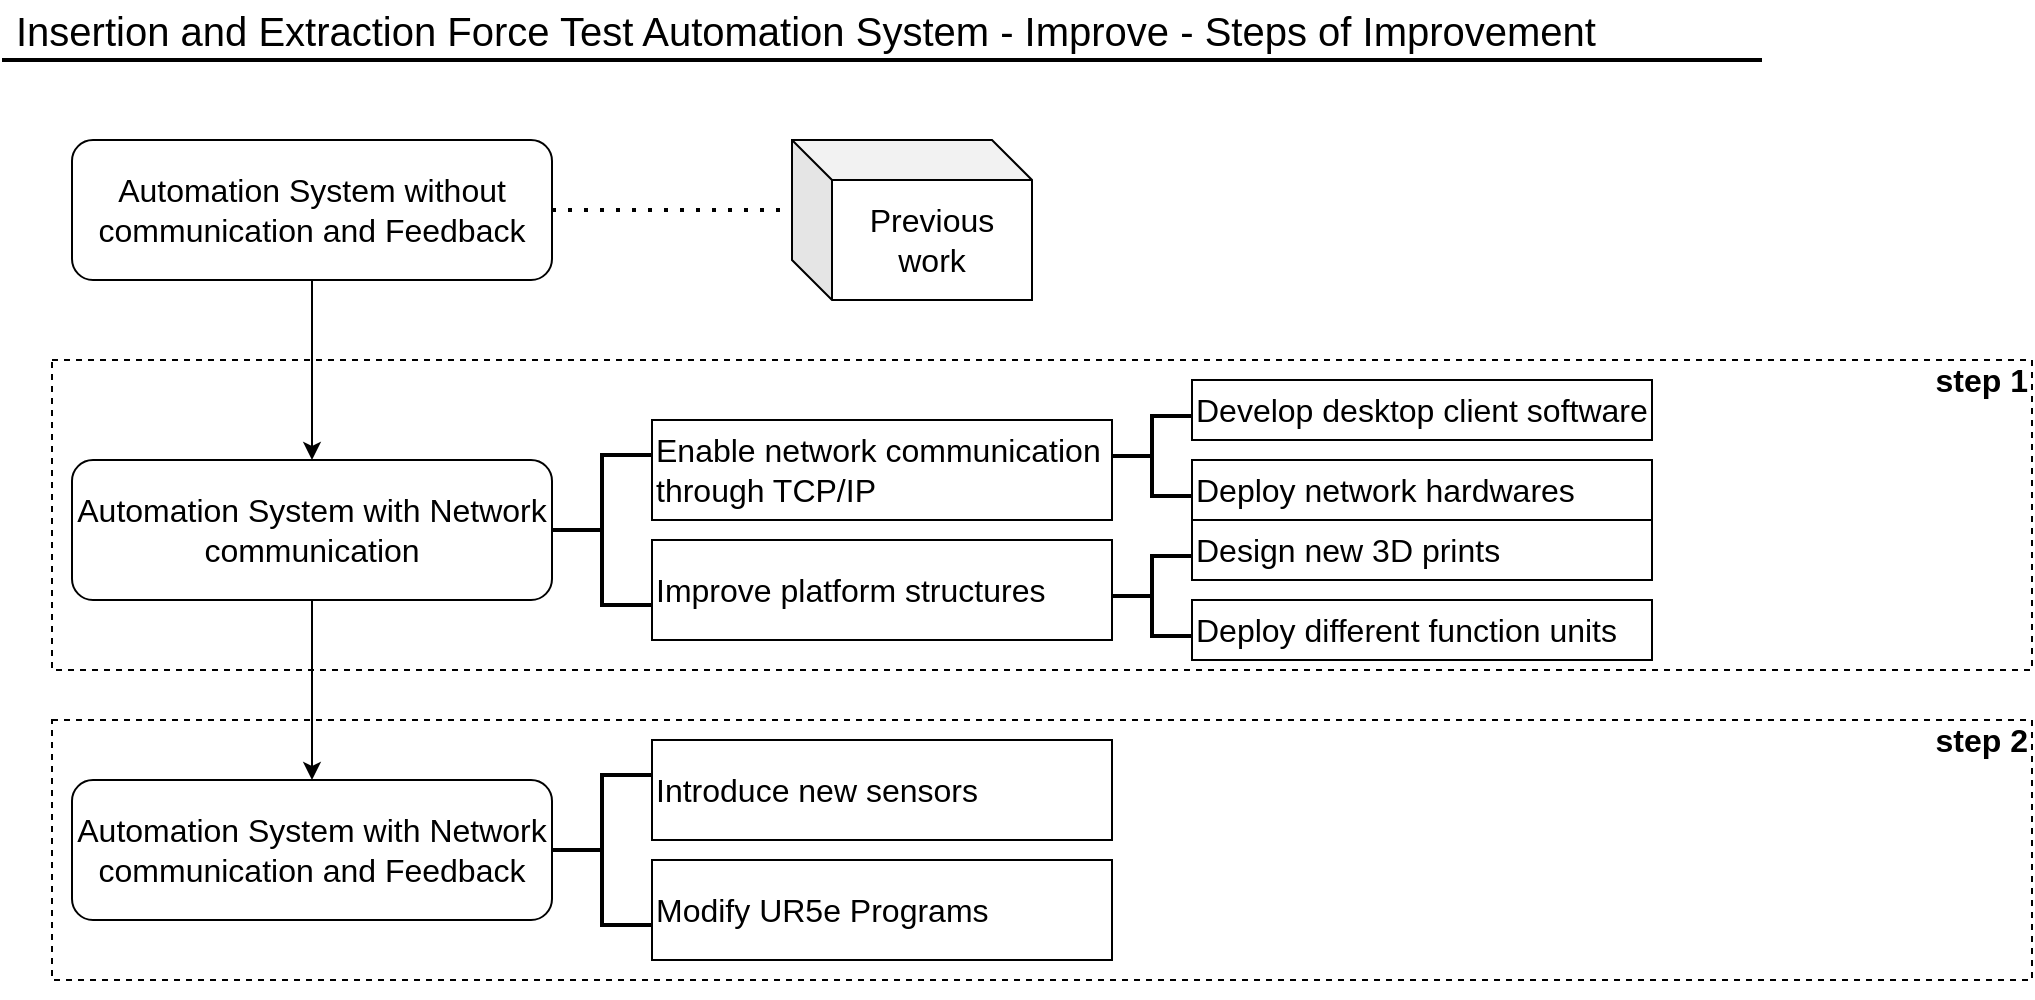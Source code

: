 <mxfile version="13.10.3" type="github">
  <diagram id="PMe5xxfhS3sRr5Ko6-70" name="Page-1">
    <mxGraphModel dx="1422" dy="762" grid="1" gridSize="10" guides="1" tooltips="1" connect="1" arrows="1" fold="1" page="1" pageScale="1" pageWidth="1100" pageHeight="850" math="0" shadow="0">
      <root>
        <mxCell id="0" />
        <mxCell id="1" parent="0" />
        <mxCell id="1gteRvyBW2OjLupQvuVD-23" value="" style="rounded=0;whiteSpace=wrap;html=1;fontSize=12;align=left;dashed=1;fillColor=none;" vertex="1" parent="1">
          <mxGeometry x="30" y="190" width="990" height="155" as="geometry" />
        </mxCell>
        <mxCell id="1gteRvyBW2OjLupQvuVD-1" value="" style="endArrow=none;html=1;fontSize=12;strokeWidth=2;" edge="1" parent="1">
          <mxGeometry width="50" height="50" relative="1" as="geometry">
            <mxPoint x="5" y="40" as="sourcePoint" />
            <mxPoint x="885" y="40" as="targetPoint" />
          </mxGeometry>
        </mxCell>
        <mxCell id="1gteRvyBW2OjLupQvuVD-2" value="&lt;font style=&quot;font-size: 20px&quot;&gt;Insertion and Extraction Force Test Automation System - Improve - Steps of Improvement&lt;/font&gt;" style="text;html=1;strokeColor=none;fillColor=none;align=left;verticalAlign=middle;whiteSpace=wrap;rounded=0;" vertex="1" parent="1">
          <mxGeometry x="10" y="10" width="810" height="30" as="geometry" />
        </mxCell>
        <mxCell id="1gteRvyBW2OjLupQvuVD-5" style="edgeStyle=orthogonalEdgeStyle;rounded=0;orthogonalLoop=1;jettySize=auto;html=1;exitX=0.5;exitY=1;exitDx=0;exitDy=0;entryX=0.5;entryY=0;entryDx=0;entryDy=0;" edge="1" parent="1" source="1gteRvyBW2OjLupQvuVD-3" target="1gteRvyBW2OjLupQvuVD-4">
          <mxGeometry relative="1" as="geometry" />
        </mxCell>
        <mxCell id="1gteRvyBW2OjLupQvuVD-3" value="&lt;font style=&quot;font-size: 16px&quot;&gt;Automation System without communication and Feedback&lt;/font&gt;" style="rounded=1;whiteSpace=wrap;html=1;align=center;" vertex="1" parent="1">
          <mxGeometry x="40" y="80" width="240" height="70" as="geometry" />
        </mxCell>
        <mxCell id="1gteRvyBW2OjLupQvuVD-7" style="edgeStyle=orthogonalEdgeStyle;rounded=0;orthogonalLoop=1;jettySize=auto;html=1;exitX=0.5;exitY=1;exitDx=0;exitDy=0;entryX=0.5;entryY=0;entryDx=0;entryDy=0;" edge="1" parent="1" source="1gteRvyBW2OjLupQvuVD-4" target="1gteRvyBW2OjLupQvuVD-6">
          <mxGeometry relative="1" as="geometry" />
        </mxCell>
        <mxCell id="1gteRvyBW2OjLupQvuVD-4" value="&lt;font style=&quot;font-size: 16px&quot;&gt;Automation System with Network communication&lt;/font&gt;" style="rounded=1;whiteSpace=wrap;html=1;align=center;" vertex="1" parent="1">
          <mxGeometry x="40" y="240" width="240" height="70" as="geometry" />
        </mxCell>
        <mxCell id="1gteRvyBW2OjLupQvuVD-6" value="&lt;font style=&quot;font-size: 16px&quot;&gt;Automation System with Network communication and Feedback&lt;/font&gt;" style="rounded=1;whiteSpace=wrap;html=1;align=center;" vertex="1" parent="1">
          <mxGeometry x="40" y="400" width="240" height="70" as="geometry" />
        </mxCell>
        <mxCell id="1gteRvyBW2OjLupQvuVD-8" value="" style="endArrow=none;dashed=1;html=1;dashPattern=1 3;strokeWidth=2;exitX=1;exitY=0.5;exitDx=0;exitDy=0;" edge="1" parent="1" source="1gteRvyBW2OjLupQvuVD-3">
          <mxGeometry width="50" height="50" relative="1" as="geometry">
            <mxPoint x="400" y="280" as="sourcePoint" />
            <mxPoint x="400" y="115" as="targetPoint" />
          </mxGeometry>
        </mxCell>
        <mxCell id="1gteRvyBW2OjLupQvuVD-9" value="&lt;font style=&quot;font-size: 16px&quot;&gt;Previous work&lt;/font&gt;" style="shape=cube;whiteSpace=wrap;html=1;boundedLbl=1;backgroundOutline=1;darkOpacity=0.05;darkOpacity2=0.1;align=center;" vertex="1" parent="1">
          <mxGeometry x="400" y="80" width="120" height="80" as="geometry" />
        </mxCell>
        <mxCell id="1gteRvyBW2OjLupQvuVD-10" value="" style="strokeWidth=2;html=1;shape=mxgraph.flowchart.annotation_2;align=left;labelPosition=right;pointerEvents=1;" vertex="1" parent="1">
          <mxGeometry x="280" y="237.5" width="50" height="75" as="geometry" />
        </mxCell>
        <mxCell id="1gteRvyBW2OjLupQvuVD-11" value="&lt;span style=&quot;font-size: 16px&quot;&gt;Enable network communication through TCP/IP&lt;/span&gt;" style="rounded=0;whiteSpace=wrap;html=1;align=left;" vertex="1" parent="1">
          <mxGeometry x="330" y="220" width="230" height="50" as="geometry" />
        </mxCell>
        <mxCell id="1gteRvyBW2OjLupQvuVD-12" value="&lt;span style=&quot;font-size: 16px&quot;&gt;Develop desktop client software&lt;/span&gt;" style="rounded=0;whiteSpace=wrap;html=1;align=left;" vertex="1" parent="1">
          <mxGeometry x="600" y="200" width="230" height="30" as="geometry" />
        </mxCell>
        <mxCell id="1gteRvyBW2OjLupQvuVD-13" value="&lt;span style=&quot;font-size: 16px&quot;&gt;Deploy network hardwares&lt;/span&gt;" style="rounded=0;whiteSpace=wrap;html=1;align=left;" vertex="1" parent="1">
          <mxGeometry x="600" y="240" width="230" height="30" as="geometry" />
        </mxCell>
        <mxCell id="1gteRvyBW2OjLupQvuVD-15" value="" style="strokeWidth=2;html=1;shape=mxgraph.flowchart.annotation_2;align=left;labelPosition=right;pointerEvents=1;" vertex="1" parent="1">
          <mxGeometry x="560" y="218" width="40" height="40" as="geometry" />
        </mxCell>
        <mxCell id="1gteRvyBW2OjLupQvuVD-16" value="&lt;span style=&quot;font-size: 16px&quot;&gt;Improve platform structures&lt;/span&gt;" style="rounded=0;whiteSpace=wrap;html=1;align=left;" vertex="1" parent="1">
          <mxGeometry x="330" y="280" width="230" height="50" as="geometry" />
        </mxCell>
        <mxCell id="1gteRvyBW2OjLupQvuVD-17" value="&lt;span style=&quot;font-size: 16px&quot;&gt;Design new 3D prints&lt;/span&gt;" style="rounded=0;whiteSpace=wrap;html=1;align=left;" vertex="1" parent="1">
          <mxGeometry x="600" y="270" width="230" height="30" as="geometry" />
        </mxCell>
        <mxCell id="1gteRvyBW2OjLupQvuVD-18" value="&lt;span style=&quot;font-size: 16px&quot;&gt;Deploy different function units&lt;/span&gt;" style="rounded=0;whiteSpace=wrap;html=1;align=left;" vertex="1" parent="1">
          <mxGeometry x="600" y="310" width="230" height="30" as="geometry" />
        </mxCell>
        <mxCell id="1gteRvyBW2OjLupQvuVD-19" value="" style="strokeWidth=2;html=1;shape=mxgraph.flowchart.annotation_2;align=left;labelPosition=right;pointerEvents=1;" vertex="1" parent="1">
          <mxGeometry x="560" y="288" width="40" height="40" as="geometry" />
        </mxCell>
        <mxCell id="1gteRvyBW2OjLupQvuVD-20" value="" style="strokeWidth=2;html=1;shape=mxgraph.flowchart.annotation_2;align=left;labelPosition=right;pointerEvents=1;" vertex="1" parent="1">
          <mxGeometry x="280" y="397.5" width="50" height="75" as="geometry" />
        </mxCell>
        <mxCell id="1gteRvyBW2OjLupQvuVD-21" value="&lt;span style=&quot;font-size: 16px&quot;&gt;Introduce new sensors&lt;/span&gt;" style="rounded=0;whiteSpace=wrap;html=1;align=left;" vertex="1" parent="1">
          <mxGeometry x="330" y="380" width="230" height="50" as="geometry" />
        </mxCell>
        <mxCell id="1gteRvyBW2OjLupQvuVD-22" value="&lt;span style=&quot;font-size: 16px&quot;&gt;Modify UR5e Programs&lt;/span&gt;" style="rounded=0;whiteSpace=wrap;html=1;align=left;" vertex="1" parent="1">
          <mxGeometry x="330" y="440" width="230" height="50" as="geometry" />
        </mxCell>
        <mxCell id="1gteRvyBW2OjLupQvuVD-24" value="" style="rounded=0;whiteSpace=wrap;html=1;fontSize=12;align=left;dashed=1;fillColor=none;" vertex="1" parent="1">
          <mxGeometry x="30" y="370" width="990" height="130" as="geometry" />
        </mxCell>
        <mxCell id="1gteRvyBW2OjLupQvuVD-25" style="edgeStyle=orthogonalEdgeStyle;rounded=0;orthogonalLoop=1;jettySize=auto;html=1;exitX=0.5;exitY=1;exitDx=0;exitDy=0;strokeWidth=2;fontSize=12;" edge="1" parent="1" source="1gteRvyBW2OjLupQvuVD-24" target="1gteRvyBW2OjLupQvuVD-24">
          <mxGeometry relative="1" as="geometry" />
        </mxCell>
        <mxCell id="1gteRvyBW2OjLupQvuVD-26" value="&lt;font style=&quot;font-size: 16px;&quot;&gt;&lt;b style=&quot;font-size: 16px;&quot;&gt;step 1&lt;/b&gt;&lt;/font&gt;" style="text;html=1;strokeColor=none;fillColor=none;align=right;verticalAlign=middle;whiteSpace=wrap;rounded=0;dashed=1;fontSize=16;" vertex="1" parent="1">
          <mxGeometry x="960" y="190" width="60" height="20" as="geometry" />
        </mxCell>
        <mxCell id="1gteRvyBW2OjLupQvuVD-27" value="&lt;b style=&quot;font-size: 16px;&quot;&gt;step 2&lt;/b&gt;" style="text;html=1;strokeColor=none;fillColor=none;align=right;verticalAlign=middle;whiteSpace=wrap;rounded=0;dashed=1;fontSize=16;" vertex="1" parent="1">
          <mxGeometry x="960" y="370" width="60" height="20" as="geometry" />
        </mxCell>
      </root>
    </mxGraphModel>
  </diagram>
</mxfile>
